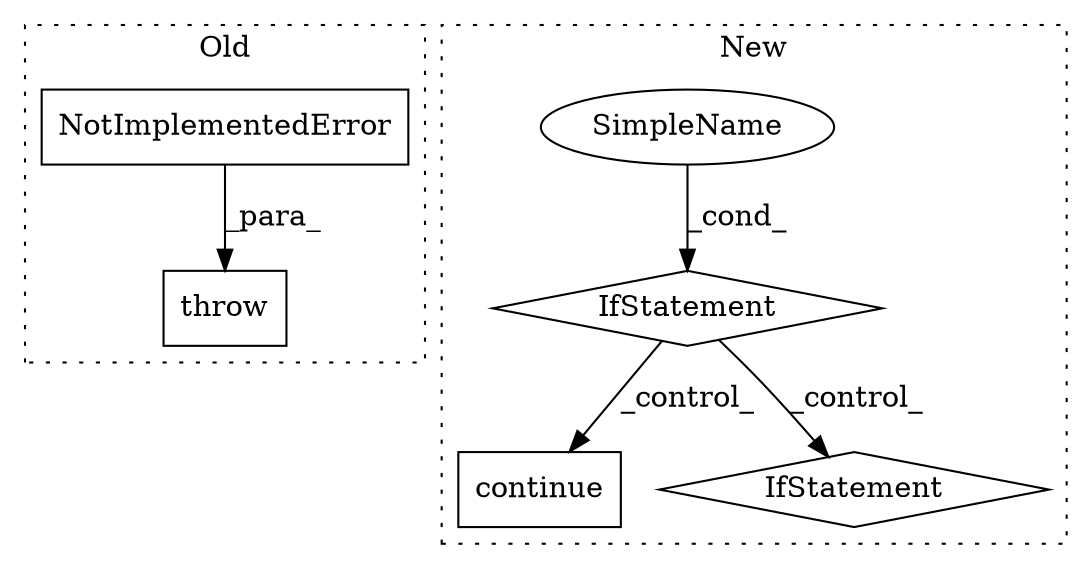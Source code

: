 digraph G {
subgraph cluster0 {
1 [label="NotImplementedError" a="32" s="6338,6438" l="20,1" shape="box"];
3 [label="throw" a="53" s="6332" l="6" shape="box"];
label = "Old";
style="dotted";
}
subgraph cluster1 {
2 [label="continue" a="18" s="6933" l="9" shape="box"];
4 [label="IfStatement" a="25" s="6270,6296" l="4,2" shape="diamond"];
5 [label="SimpleName" a="42" s="" l="" shape="ellipse"];
6 [label="IfStatement" a="25" s="6503" l="24" shape="diamond"];
label = "New";
style="dotted";
}
1 -> 3 [label="_para_"];
4 -> 2 [label="_control_"];
4 -> 6 [label="_control_"];
5 -> 4 [label="_cond_"];
}